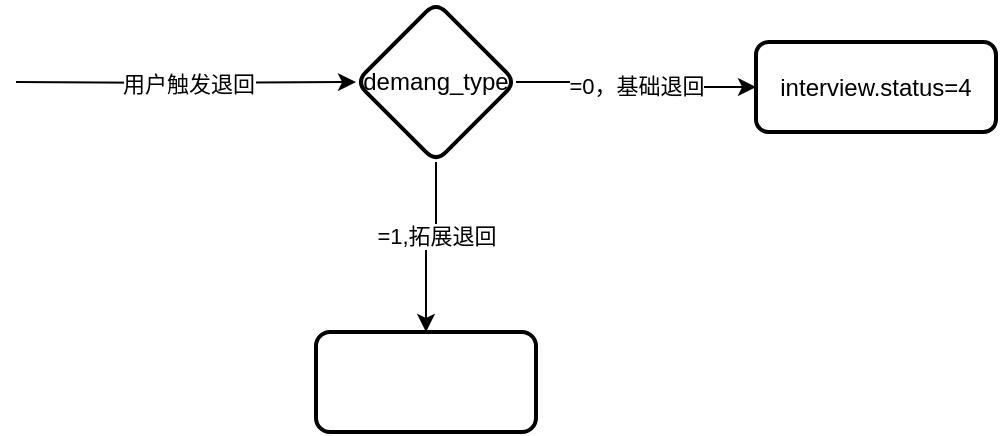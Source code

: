 <mxfile version="21.1.4" type="github">
  <diagram name="第 1 页" id="e1DwB-glSCDXCDx7qOqp">
    <mxGraphModel dx="1050" dy="549" grid="1" gridSize="10" guides="1" tooltips="1" connect="1" arrows="1" fold="1" page="1" pageScale="1" pageWidth="827" pageHeight="1169" math="0" shadow="0">
      <root>
        <mxCell id="0" />
        <mxCell id="1" parent="0" />
        <mxCell id="pfVb9m69edXAYTzWcbnG-17" value="用户触发退回" style="edgeStyle=orthogonalEdgeStyle;rounded=0;orthogonalLoop=1;jettySize=auto;html=1;" edge="1" parent="1" target="pfVb9m69edXAYTzWcbnG-16">
          <mxGeometry relative="1" as="geometry">
            <mxPoint x="140" y="165" as="sourcePoint" />
          </mxGeometry>
        </mxCell>
        <mxCell id="pfVb9m69edXAYTzWcbnG-9" value="" style="rounded=1;whiteSpace=wrap;html=1;absoluteArcSize=1;arcSize=14;strokeWidth=2;" vertex="1" parent="1">
          <mxGeometry x="290" y="290" width="110" height="50" as="geometry" />
        </mxCell>
        <mxCell id="pfVb9m69edXAYTzWcbnG-19" value="" style="edgeStyle=orthogonalEdgeStyle;rounded=0;orthogonalLoop=1;jettySize=auto;html=1;" edge="1" parent="1" source="pfVb9m69edXAYTzWcbnG-16" target="pfVb9m69edXAYTzWcbnG-9">
          <mxGeometry relative="1" as="geometry" />
        </mxCell>
        <mxCell id="pfVb9m69edXAYTzWcbnG-20" value="=1,拓展退回" style="edgeLabel;html=1;align=center;verticalAlign=middle;resizable=0;points=[];" vertex="1" connectable="0" parent="pfVb9m69edXAYTzWcbnG-19">
          <mxGeometry x="-0.216" relative="1" as="geometry">
            <mxPoint y="1" as="offset" />
          </mxGeometry>
        </mxCell>
        <mxCell id="pfVb9m69edXAYTzWcbnG-26" value="=0，基础退回" style="edgeStyle=orthogonalEdgeStyle;rounded=0;orthogonalLoop=1;jettySize=auto;html=1;" edge="1" parent="1" source="pfVb9m69edXAYTzWcbnG-16" target="pfVb9m69edXAYTzWcbnG-25">
          <mxGeometry relative="1" as="geometry" />
        </mxCell>
        <mxCell id="pfVb9m69edXAYTzWcbnG-16" value="demang_type" style="rhombus;whiteSpace=wrap;html=1;rounded=1;arcSize=14;strokeWidth=2;" vertex="1" parent="1">
          <mxGeometry x="310" y="125" width="80" height="80" as="geometry" />
        </mxCell>
        <mxCell id="pfVb9m69edXAYTzWcbnG-25" value="interview.status=4" style="whiteSpace=wrap;html=1;rounded=1;arcSize=14;strokeWidth=2;" vertex="1" parent="1">
          <mxGeometry x="510" y="145" width="120" height="45" as="geometry" />
        </mxCell>
      </root>
    </mxGraphModel>
  </diagram>
</mxfile>

